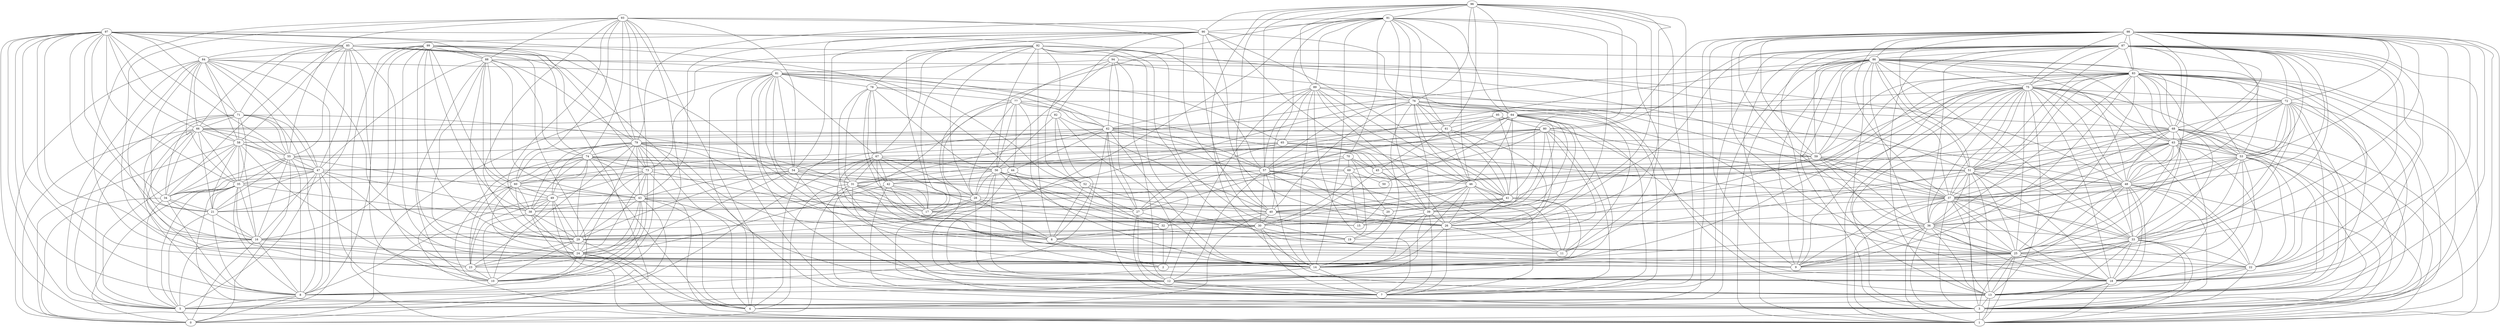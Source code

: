digraph "sensornet-topology" {
label = "";
rankdir="BT";"0"->"5" [arrowhead = "both"] 
"0"->"8" [arrowhead = "both"] 
"0"->"16" [arrowhead = "both"] 
"0"->"31" [arrowhead = "both"] 
"0"->"34" [arrowhead = "both"] 
"0"->"35" [arrowhead = "both"] 
"0"->"55" [arrowhead = "both"] 
"0"->"58" [arrowhead = "both"] 
"0"->"66" [arrowhead = "both"] 
"0"->"81" [arrowhead = "both"] 
"0"->"83" [arrowhead = "both"] 
"0"->"84" [arrowhead = "both"] 
"0"->"85" [arrowhead = "both"] 
"1"->"3" [arrowhead = "both"] 
"1"->"13" [arrowhead = "both"] 
"1"->"18" [arrowhead = "both"] 
"1"->"24" [arrowhead = "both"] 
"1"->"25" [arrowhead = "both"] 
"1"->"33" [arrowhead = "both"] 
"1"->"36" [arrowhead = "both"] 
"1"->"37" [arrowhead = "both"] 
"1"->"48" [arrowhead = "both"] 
"1"->"49" [arrowhead = "both"] 
"1"->"53" [arrowhead = "both"] 
"1"->"63" [arrowhead = "both"] 
"1"->"68" [arrowhead = "both"] 
"1"->"73" [arrowhead = "both"] 
"1"->"75" [arrowhead = "both"] 
"1"->"83" [arrowhead = "both"] 
"1"->"86" [arrowhead = "both"] 
"1"->"87" [arrowhead = "both"] 
"1"->"97" [arrowhead = "both"] 
"1"->"98" [arrowhead = "both"] 
"1"->"99" [arrowhead = "both"] 
"2"->"6" [arrowhead = "both"] 
"2"->"25" [arrowhead = "both"] 
"2"->"32" [arrowhead = "both"] 
"2"->"33" [arrowhead = "both"] 
"2"->"56" [arrowhead = "both"] 
"2"->"67" [arrowhead = "both"] 
"2"->"82" [arrowhead = "both"] 
"3"->"12" [arrowhead = "both"] 
"3"->"13" [arrowhead = "both"] 
"3"->"18" [arrowhead = "both"] 
"3"->"22" [arrowhead = "both"] 
"3"->"25" [arrowhead = "both"] 
"3"->"33" [arrowhead = "both"] 
"3"->"35" [arrowhead = "both"] 
"3"->"36" [arrowhead = "both"] 
"3"->"37" [arrowhead = "both"] 
"3"->"48" [arrowhead = "both"] 
"3"->"51" [arrowhead = "both"] 
"3"->"60" [arrowhead = "both"] 
"3"->"63" [arrowhead = "both"] 
"3"->"68" [arrowhead = "both"] 
"3"->"72" [arrowhead = "both"] 
"3"->"75" [arrowhead = "both"] 
"3"->"83" [arrowhead = "both"] 
"3"->"85" [arrowhead = "both"] 
"3"->"86" [arrowhead = "both"] 
"3"->"87" [arrowhead = "both"] 
"3"->"97" [arrowhead = "both"] 
"3"->"98" [arrowhead = "both"] 
"4"->"13" [arrowhead = "both"] 
"4"->"24" [arrowhead = "both"] 
"4"->"29" [arrowhead = "both"] 
"4"->"31" [arrowhead = "both"] 
"4"->"40" [arrowhead = "both"] 
"4"->"43" [arrowhead = "both"] 
"4"->"72" [arrowhead = "both"] 
"4"->"74" [arrowhead = "both"] 
"4"->"79" [arrowhead = "both"] 
"4"->"81" [arrowhead = "both"] 
"4"->"90" [arrowhead = "both"] 
"4"->"93" [arrowhead = "both"] 
"5"->"8" [arrowhead = "both"] 
"5"->"16" [arrowhead = "both"] 
"5"->"21" [arrowhead = "both"] 
"5"->"34" [arrowhead = "both"] 
"5"->"35" [arrowhead = "both"] 
"5"->"43" [arrowhead = "both"] 
"5"->"47" [arrowhead = "both"] 
"5"->"58" [arrowhead = "both"] 
"5"->"66" [arrowhead = "both"] 
"5"->"67" [arrowhead = "both"] 
"5"->"71" [arrowhead = "both"] 
"5"->"84" [arrowhead = "both"] 
"5"->"85" [arrowhead = "both"] 
"5"->"86" [arrowhead = "both"] 
"5"->"97" [arrowhead = "both"] 
"5"->"98" [arrowhead = "both"] 
"6"->"17" [arrowhead = "both"] 
"6"->"28" [arrowhead = "both"] 
"6"->"30" [arrowhead = "both"] 
"6"->"32" [arrowhead = "both"] 
"6"->"42" [arrowhead = "both"] 
"6"->"52" [arrowhead = "both"] 
"6"->"63" [arrowhead = "both"] 
"6"->"67" [arrowhead = "both"] 
"6"->"78" [arrowhead = "both"] 
"6"->"81" [arrowhead = "both"] 
"6"->"82" [arrowhead = "both"] 
"6"->"92" [arrowhead = "both"] 
"7"->"12" [arrowhead = "both"] 
"7"->"14" [arrowhead = "both"] 
"7"->"26" [arrowhead = "both"] 
"7"->"27" [arrowhead = "both"] 
"7"->"30" [arrowhead = "both"] 
"7"->"31" [arrowhead = "both"] 
"7"->"39" [arrowhead = "both"] 
"7"->"42" [arrowhead = "both"] 
"7"->"46" [arrowhead = "both"] 
"7"->"62" [arrowhead = "both"] 
"7"->"64" [arrowhead = "both"] 
"7"->"76" [arrowhead = "both"] 
"7"->"77" [arrowhead = "both"] 
"7"->"80" [arrowhead = "both"] 
"7"->"81" [arrowhead = "both"] 
"7"->"87" [arrowhead = "both"] 
"7"->"89" [arrowhead = "both"] 
"7"->"96" [arrowhead = "both"] 
"8"->"12" [arrowhead = "both"] 
"8"->"16" [arrowhead = "both"] 
"8"->"21" [arrowhead = "both"] 
"8"->"33" [arrowhead = "both"] 
"8"->"34" [arrowhead = "both"] 
"8"->"35" [arrowhead = "both"] 
"8"->"47" [arrowhead = "both"] 
"8"->"49" [arrowhead = "both"] 
"8"->"55" [arrowhead = "both"] 
"8"->"62" [arrowhead = "both"] 
"8"->"66" [arrowhead = "both"] 
"8"->"71" [arrowhead = "both"] 
"8"->"84" [arrowhead = "both"] 
"8"->"85" [arrowhead = "both"] 
"8"->"97" [arrowhead = "both"] 
"9"->"16" [arrowhead = "both"] 
"9"->"25" [arrowhead = "both"] 
"9"->"33" [arrowhead = "both"] 
"9"->"35" [arrowhead = "both"] 
"9"->"36" [arrowhead = "both"] 
"9"->"37" [arrowhead = "both"] 
"9"->"47" [arrowhead = "both"] 
"9"->"48" [arrowhead = "both"] 
"9"->"66" [arrowhead = "both"] 
"9"->"67" [arrowhead = "both"] 
"9"->"75" [arrowhead = "both"] 
"9"->"83" [arrowhead = "both"] 
"9"->"86" [arrowhead = "both"] 
"9"->"87" [arrowhead = "both"] 
"9"->"97" [arrowhead = "both"] 
"9"->"98" [arrowhead = "both"] 
"10"->"23" [arrowhead = "both"] 
"10"->"24" [arrowhead = "both"] 
"10"->"29" [arrowhead = "both"] 
"10"->"38" [arrowhead = "both"] 
"10"->"43" [arrowhead = "both"] 
"10"->"47" [arrowhead = "both"] 
"10"->"49" [arrowhead = "both"] 
"10"->"73" [arrowhead = "both"] 
"10"->"74" [arrowhead = "both"] 
"10"->"79" [arrowhead = "both"] 
"10"->"88" [arrowhead = "both"] 
"10"->"93" [arrowhead = "both"] 
"10"->"99" [arrowhead = "both"] 
"11"->"26" [arrowhead = "both"] 
"11"->"29" [arrowhead = "both"] 
"11"->"41" [arrowhead = "both"] 
"11"->"45" [arrowhead = "both"] 
"11"->"46" [arrowhead = "both"] 
"11"->"76" [arrowhead = "both"] 
"11"->"84" [arrowhead = "both"] 
"11"->"91" [arrowhead = "both"] 
"11"->"96" [arrowhead = "both"] 
"12"->"14" [arrowhead = "both"] 
"12"->"27" [arrowhead = "both"] 
"12"->"31" [arrowhead = "both"] 
"12"->"39" [arrowhead = "both"] 
"12"->"44" [arrowhead = "both"] 
"12"->"53" [arrowhead = "both"] 
"12"->"57" [arrowhead = "both"] 
"12"->"58" [arrowhead = "both"] 
"12"->"64" [arrowhead = "both"] 
"12"->"77" [arrowhead = "both"] 
"12"->"81" [arrowhead = "both"] 
"12"->"89" [arrowhead = "both"] 
"12"->"94" [arrowhead = "both"] 
"13"->"18" [arrowhead = "both"] 
"13"->"22" [arrowhead = "both"] 
"13"->"25" [arrowhead = "both"] 
"13"->"30" [arrowhead = "both"] 
"13"->"33" [arrowhead = "both"] 
"13"->"36" [arrowhead = "both"] 
"13"->"37" [arrowhead = "both"] 
"13"->"43" [arrowhead = "both"] 
"13"->"48" [arrowhead = "both"] 
"13"->"51" [arrowhead = "both"] 
"13"->"53" [arrowhead = "both"] 
"13"->"54" [arrowhead = "both"] 
"13"->"68" [arrowhead = "both"] 
"13"->"72" [arrowhead = "both"] 
"13"->"75" [arrowhead = "both"] 
"13"->"76" [arrowhead = "both"] 
"13"->"83" [arrowhead = "both"] 
"13"->"86" [arrowhead = "both"] 
"13"->"87" [arrowhead = "both"] 
"13"->"98" [arrowhead = "both"] 
"14"->"25" [arrowhead = "both"] 
"14"->"26" [arrowhead = "both"] 
"14"->"27" [arrowhead = "both"] 
"14"->"31" [arrowhead = "both"] 
"14"->"39" [arrowhead = "both"] 
"14"->"41" [arrowhead = "both"] 
"14"->"46" [arrowhead = "both"] 
"14"->"57" [arrowhead = "both"] 
"14"->"62" [arrowhead = "both"] 
"14"->"75" [arrowhead = "both"] 
"14"->"76" [arrowhead = "both"] 
"14"->"77" [arrowhead = "both"] 
"14"->"89" [arrowhead = "both"] 
"14"->"91" [arrowhead = "both"] 
"14"->"96" [arrowhead = "both"] 
"14"->"99" [arrowhead = "both"] 
"15"->"31" [arrowhead = "both"] 
"15"->"39" [arrowhead = "both"] 
"15"->"45" [arrowhead = "both"] 
"15"->"69" [arrowhead = "both"] 
"15"->"81" [arrowhead = "both"] 
"15"->"90" [arrowhead = "both"] 
"15"->"95" [arrowhead = "both"] 
"16"->"21" [arrowhead = "both"] 
"16"->"28" [arrowhead = "both"] 
"16"->"30" [arrowhead = "both"] 
"16"->"34" [arrowhead = "both"] 
"16"->"35" [arrowhead = "both"] 
"16"->"47" [arrowhead = "both"] 
"16"->"55" [arrowhead = "both"] 
"16"->"58" [arrowhead = "both"] 
"16"->"59" [arrowhead = "both"] 
"16"->"71" [arrowhead = "both"] 
"16"->"84" [arrowhead = "both"] 
"16"->"85" [arrowhead = "both"] 
"16"->"97" [arrowhead = "both"] 
"17"->"28" [arrowhead = "both"] 
"17"->"31" [arrowhead = "both"] 
"17"->"42" [arrowhead = "both"] 
"17"->"56" [arrowhead = "both"] 
"17"->"78" [arrowhead = "both"] 
"17"->"81" [arrowhead = "both"] 
"17"->"83" [arrowhead = "both"] 
"17"->"85" [arrowhead = "both"] 
"17"->"90" [arrowhead = "both"] 
"17"->"92" [arrowhead = "both"] 
"18"->"22" [arrowhead = "both"] 
"18"->"25" [arrowhead = "both"] 
"18"->"28" [arrowhead = "both"] 
"18"->"33" [arrowhead = "both"] 
"18"->"36" [arrowhead = "both"] 
"18"->"37" [arrowhead = "both"] 
"18"->"38" [arrowhead = "both"] 
"18"->"48" [arrowhead = "both"] 
"18"->"51" [arrowhead = "both"] 
"18"->"53" [arrowhead = "both"] 
"18"->"56" [arrowhead = "both"] 
"18"->"63" [arrowhead = "both"] 
"18"->"72" [arrowhead = "both"] 
"18"->"75" [arrowhead = "both"] 
"18"->"83" [arrowhead = "both"] 
"18"->"86" [arrowhead = "both"] 
"18"->"87" [arrowhead = "both"] 
"18"->"95" [arrowhead = "both"] 
"18"->"98" [arrowhead = "both"] 
"19"->"20" [arrowhead = "both"] 
"19"->"30" [arrowhead = "both"] 
"19"->"44" [arrowhead = "both"] 
"19"->"70" [arrowhead = "both"] 
"19"->"80" [arrowhead = "both"] 
"19"->"92" [arrowhead = "both"] 
"20"->"41" [arrowhead = "both"] 
"20"->"57" [arrowhead = "both"] 
"20"->"64" [arrowhead = "both"] 
"20"->"69" [arrowhead = "both"] 
"21"->"34" [arrowhead = "both"] 
"21"->"35" [arrowhead = "both"] 
"21"->"47" [arrowhead = "both"] 
"21"->"55" [arrowhead = "both"] 
"21"->"58" [arrowhead = "both"] 
"21"->"66" [arrowhead = "both"] 
"21"->"83" [arrowhead = "both"] 
"21"->"84" [arrowhead = "both"] 
"21"->"85" [arrowhead = "both"] 
"21"->"91" [arrowhead = "both"] 
"21"->"97" [arrowhead = "both"] 
"22"->"25" [arrowhead = "both"] 
"22"->"33" [arrowhead = "both"] 
"22"->"37" [arrowhead = "both"] 
"22"->"48" [arrowhead = "both"] 
"22"->"53" [arrowhead = "both"] 
"22"->"63" [arrowhead = "both"] 
"22"->"68" [arrowhead = "both"] 
"22"->"75" [arrowhead = "both"] 
"22"->"83" [arrowhead = "both"] 
"22"->"87" [arrowhead = "both"] 
"22"->"92" [arrowhead = "both"] 
"22"->"98" [arrowhead = "both"] 
"23"->"24" [arrowhead = "both"] 
"23"->"29" [arrowhead = "both"] 
"23"->"36" [arrowhead = "both"] 
"23"->"43" [arrowhead = "both"] 
"23"->"49" [arrowhead = "both"] 
"23"->"60" [arrowhead = "both"] 
"23"->"74" [arrowhead = "both"] 
"23"->"79" [arrowhead = "both"] 
"23"->"93" [arrowhead = "both"] 
"23"->"97" [arrowhead = "both"] 
"23"->"99" [arrowhead = "both"] 
"24"->"29" [arrowhead = "both"] 
"24"->"38" [arrowhead = "both"] 
"24"->"42" [arrowhead = "both"] 
"24"->"43" [arrowhead = "both"] 
"24"->"49" [arrowhead = "both"] 
"24"->"51" [arrowhead = "both"] 
"24"->"54" [arrowhead = "both"] 
"24"->"60" [arrowhead = "both"] 
"24"->"73" [arrowhead = "both"] 
"24"->"79" [arrowhead = "both"] 
"24"->"88" [arrowhead = "both"] 
"24"->"93" [arrowhead = "both"] 
"24"->"99" [arrowhead = "both"] 
"25"->"33" [arrowhead = "both"] 
"25"->"36" [arrowhead = "both"] 
"25"->"37" [arrowhead = "both"] 
"25"->"48" [arrowhead = "both"] 
"25"->"51" [arrowhead = "both"] 
"25"->"52" [arrowhead = "both"] 
"25"->"53" [arrowhead = "both"] 
"25"->"59" [arrowhead = "both"] 
"25"->"63" [arrowhead = "both"] 
"25"->"64" [arrowhead = "both"] 
"25"->"68" [arrowhead = "both"] 
"25"->"72" [arrowhead = "both"] 
"25"->"75" [arrowhead = "both"] 
"25"->"79" [arrowhead = "both"] 
"25"->"83" [arrowhead = "both"] 
"25"->"86" [arrowhead = "both"] 
"25"->"87" [arrowhead = "both"] 
"25"->"98" [arrowhead = "both"] 
"26"->"35" [arrowhead = "both"] 
"26"->"39" [arrowhead = "both"] 
"26"->"40" [arrowhead = "both"] 
"26"->"41" [arrowhead = "both"] 
"26"->"46" [arrowhead = "both"] 
"26"->"57" [arrowhead = "both"] 
"26"->"61" [arrowhead = "both"] 
"26"->"64" [arrowhead = "both"] 
"26"->"67" [arrowhead = "both"] 
"26"->"89" [arrowhead = "both"] 
"26"->"90" [arrowhead = "both"] 
"26"->"91" [arrowhead = "both"] 
"26"->"96" [arrowhead = "both"] 
"27"->"28" [arrowhead = "both"] 
"27"->"44" [arrowhead = "both"] 
"27"->"56" [arrowhead = "both"] 
"27"->"57" [arrowhead = "both"] 
"27"->"62" [arrowhead = "both"] 
"27"->"64" [arrowhead = "both"] 
"27"->"65" [arrowhead = "both"] 
"27"->"94" [arrowhead = "both"] 
"28"->"31" [arrowhead = "both"] 
"28"->"42" [arrowhead = "both"] 
"28"->"56" [arrowhead = "both"] 
"28"->"67" [arrowhead = "both"] 
"28"->"68" [arrowhead = "both"] 
"28"->"77" [arrowhead = "both"] 
"28"->"92" [arrowhead = "both"] 
"28"->"94" [arrowhead = "both"] 
"29"->"30" [arrowhead = "both"] 
"29"->"38" [arrowhead = "both"] 
"29"->"43" [arrowhead = "both"] 
"29"->"49" [arrowhead = "both"] 
"29"->"54" [arrowhead = "both"] 
"29"->"60" [arrowhead = "both"] 
"29"->"73" [arrowhead = "both"] 
"29"->"74" [arrowhead = "both"] 
"29"->"80" [arrowhead = "both"] 
"29"->"88" [arrowhead = "both"] 
"29"->"91" [arrowhead = "both"] 
"29"->"93" [arrowhead = "both"] 
"29"->"99" [arrowhead = "both"] 
"30"->"37" [arrowhead = "both"] 
"30"->"40" [arrowhead = "both"] 
"30"->"45" [arrowhead = "both"] 
"30"->"56" [arrowhead = "both"] 
"30"->"57" [arrowhead = "both"] 
"30"->"69" [arrowhead = "both"] 
"30"->"79" [arrowhead = "both"] 
"30"->"87" [arrowhead = "both"] 
"31"->"44" [arrowhead = "both"] 
"31"->"54" [arrowhead = "both"] 
"31"->"62" [arrowhead = "both"] 
"31"->"65" [arrowhead = "both"] 
"31"->"67" [arrowhead = "both"] 
"31"->"71" [arrowhead = "both"] 
"31"->"78" [arrowhead = "both"] 
"32"->"40" [arrowhead = "both"] 
"32"->"46" [arrowhead = "both"] 
"32"->"52" [arrowhead = "both"] 
"32"->"56" [arrowhead = "both"] 
"32"->"92" [arrowhead = "both"] 
"33"->"36" [arrowhead = "both"] 
"33"->"37" [arrowhead = "both"] 
"33"->"48" [arrowhead = "both"] 
"33"->"51" [arrowhead = "both"] 
"33"->"53" [arrowhead = "both"] 
"33"->"59" [arrowhead = "both"] 
"33"->"63" [arrowhead = "both"] 
"33"->"68" [arrowhead = "both"] 
"33"->"72" [arrowhead = "both"] 
"33"->"75" [arrowhead = "both"] 
"33"->"86" [arrowhead = "both"] 
"33"->"87" [arrowhead = "both"] 
"33"->"98" [arrowhead = "both"] 
"34"->"35" [arrowhead = "both"] 
"34"->"47" [arrowhead = "both"] 
"34"->"55" [arrowhead = "both"] 
"34"->"56" [arrowhead = "both"] 
"34"->"58" [arrowhead = "both"] 
"34"->"66" [arrowhead = "both"] 
"34"->"71" [arrowhead = "both"] 
"34"->"85" [arrowhead = "both"] 
"34"->"97" [arrowhead = "both"] 
"35"->"47" [arrowhead = "both"] 
"35"->"55" [arrowhead = "both"] 
"35"->"58" [arrowhead = "both"] 
"35"->"66" [arrowhead = "both"] 
"35"->"69" [arrowhead = "both"] 
"35"->"71" [arrowhead = "both"] 
"35"->"84" [arrowhead = "both"] 
"35"->"97" [arrowhead = "both"] 
"36"->"37" [arrowhead = "both"] 
"36"->"40" [arrowhead = "both"] 
"36"->"48" [arrowhead = "both"] 
"36"->"51" [arrowhead = "both"] 
"36"->"53" [arrowhead = "both"] 
"36"->"59" [arrowhead = "both"] 
"36"->"63" [arrowhead = "both"] 
"36"->"68" [arrowhead = "both"] 
"36"->"73" [arrowhead = "both"] 
"36"->"75" [arrowhead = "both"] 
"36"->"83" [arrowhead = "both"] 
"36"->"87" [arrowhead = "both"] 
"36"->"98" [arrowhead = "both"] 
"37"->"48" [arrowhead = "both"] 
"37"->"51" [arrowhead = "both"] 
"37"->"53" [arrowhead = "both"] 
"37"->"59" [arrowhead = "both"] 
"37"->"63" [arrowhead = "both"] 
"37"->"68" [arrowhead = "both"] 
"37"->"72" [arrowhead = "both"] 
"37"->"74" [arrowhead = "both"] 
"37"->"75" [arrowhead = "both"] 
"37"->"79" [arrowhead = "both"] 
"37"->"80" [arrowhead = "both"] 
"37"->"83" [arrowhead = "both"] 
"37"->"86" [arrowhead = "both"] 
"37"->"94" [arrowhead = "both"] 
"37"->"98" [arrowhead = "both"] 
"38"->"43" [arrowhead = "both"] 
"38"->"47" [arrowhead = "both"] 
"38"->"49" [arrowhead = "both"] 
"38"->"60" [arrowhead = "both"] 
"38"->"70" [arrowhead = "both"] 
"38"->"74" [arrowhead = "both"] 
"38"->"76" [arrowhead = "both"] 
"38"->"79" [arrowhead = "both"] 
"38"->"93" [arrowhead = "both"] 
"38"->"99" [arrowhead = "both"] 
"39"->"41" [arrowhead = "both"] 
"39"->"46" [arrowhead = "both"] 
"39"->"57" [arrowhead = "both"] 
"39"->"62" [arrowhead = "both"] 
"39"->"63" [arrowhead = "both"] 
"39"->"64" [arrowhead = "both"] 
"39"->"65" [arrowhead = "both"] 
"39"->"76" [arrowhead = "both"] 
"39"->"91" [arrowhead = "both"] 
"39"->"96" [arrowhead = "both"] 
"40"->"41" [arrowhead = "both"] 
"40"->"43" [arrowhead = "both"] 
"40"->"46" [arrowhead = "both"] 
"40"->"54" [arrowhead = "both"] 
"40"->"76" [arrowhead = "both"] 
"40"->"80" [arrowhead = "both"] 
"40"->"82" [arrowhead = "both"] 
"40"->"91" [arrowhead = "both"] 
"40"->"93" [arrowhead = "both"] 
"40"->"96" [arrowhead = "both"] 
"41"->"46" [arrowhead = "both"] 
"41"->"48" [arrowhead = "both"] 
"41"->"61" [arrowhead = "both"] 
"41"->"64" [arrowhead = "both"] 
"41"->"70" [arrowhead = "both"] 
"41"->"76" [arrowhead = "both"] 
"41"->"89" [arrowhead = "both"] 
"41"->"90" [arrowhead = "both"] 
"41"->"96" [arrowhead = "both"] 
"42"->"56" [arrowhead = "both"] 
"42"->"57" [arrowhead = "both"] 
"42"->"67" [arrowhead = "both"] 
"42"->"78" [arrowhead = "both"] 
"43"->"54" [arrowhead = "both"] 
"43"->"55" [arrowhead = "both"] 
"43"->"60" [arrowhead = "both"] 
"43"->"73" [arrowhead = "both"] 
"43"->"74" [arrowhead = "both"] 
"43"->"79" [arrowhead = "both"] 
"43"->"83" [arrowhead = "both"] 
"43"->"88" [arrowhead = "both"] 
"43"->"90" [arrowhead = "both"] 
"44"->"62" [arrowhead = "both"] 
"44"->"77" [arrowhead = "both"] 
"44"->"81" [arrowhead = "both"] 
"45"->"61" [arrowhead = "both"] 
"45"->"65" [arrowhead = "both"] 
"45"->"70" [arrowhead = "both"] 
"45"->"80" [arrowhead = "both"] 
"45"->"81" [arrowhead = "both"] 
"46"->"57" [arrowhead = "both"] 
"46"->"61" [arrowhead = "both"] 
"46"->"64" [arrowhead = "both"] 
"46"->"76" [arrowhead = "both"] 
"46"->"89" [arrowhead = "both"] 
"46"->"90" [arrowhead = "both"] 
"46"->"91" [arrowhead = "both"] 
"47"->"55" [arrowhead = "both"] 
"47"->"58" [arrowhead = "both"] 
"47"->"59" [arrowhead = "both"] 
"47"->"66" [arrowhead = "both"] 
"47"->"70" [arrowhead = "both"] 
"47"->"71" [arrowhead = "both"] 
"47"->"84" [arrowhead = "both"] 
"47"->"85" [arrowhead = "both"] 
"47"->"88" [arrowhead = "both"] 
"48"->"51" [arrowhead = "both"] 
"48"->"53" [arrowhead = "both"] 
"48"->"59" [arrowhead = "both"] 
"48"->"63" [arrowhead = "both"] 
"48"->"68" [arrowhead = "both"] 
"48"->"72" [arrowhead = "both"] 
"48"->"75" [arrowhead = "both"] 
"48"->"76" [arrowhead = "both"] 
"48"->"83" [arrowhead = "both"] 
"48"->"86" [arrowhead = "both"] 
"48"->"87" [arrowhead = "both"] 
"48"->"94" [arrowhead = "both"] 
"49"->"51" [arrowhead = "both"] 
"49"->"60" [arrowhead = "both"] 
"49"->"73" [arrowhead = "both"] 
"49"->"74" [arrowhead = "both"] 
"49"->"79" [arrowhead = "both"] 
"49"->"88" [arrowhead = "both"] 
"50"->"64" [arrowhead = "both"] 
"50"->"69" [arrowhead = "both"] 
"51"->"53" [arrowhead = "both"] 
"51"->"55" [arrowhead = "both"] 
"51"->"63" [arrowhead = "both"] 
"51"->"68" [arrowhead = "both"] 
"51"->"74" [arrowhead = "both"] 
"51"->"75" [arrowhead = "both"] 
"51"->"83" [arrowhead = "both"] 
"51"->"86" [arrowhead = "both"] 
"51"->"87" [arrowhead = "both"] 
"51"->"98" [arrowhead = "both"] 
"51"->"99" [arrowhead = "both"] 
"52"->"56" [arrowhead = "both"] 
"52"->"75" [arrowhead = "both"] 
"52"->"82" [arrowhead = "both"] 
"52"->"92" [arrowhead = "both"] 
"52"->"97" [arrowhead = "both"] 
"53"->"62" [arrowhead = "both"] 
"53"->"63" [arrowhead = "both"] 
"53"->"68" [arrowhead = "both"] 
"53"->"72" [arrowhead = "both"] 
"53"->"75" [arrowhead = "both"] 
"53"->"83" [arrowhead = "both"] 
"53"->"86" [arrowhead = "both"] 
"53"->"87" [arrowhead = "both"] 
"53"->"98" [arrowhead = "both"] 
"54"->"62" [arrowhead = "both"] 
"54"->"63" [arrowhead = "both"] 
"54"->"74" [arrowhead = "both"] 
"54"->"79" [arrowhead = "both"] 
"54"->"81" [arrowhead = "both"] 
"54"->"90" [arrowhead = "both"] 
"54"->"93" [arrowhead = "both"] 
"55"->"58" [arrowhead = "both"] 
"55"->"66" [arrowhead = "both"] 
"55"->"71" [arrowhead = "both"] 
"55"->"84" [arrowhead = "both"] 
"55"->"85" [arrowhead = "both"] 
"55"->"86" [arrowhead = "both"] 
"55"->"93" [arrowhead = "both"] 
"55"->"97" [arrowhead = "both"] 
"56"->"67" [arrowhead = "both"] 
"56"->"77" [arrowhead = "both"] 
"56"->"78" [arrowhead = "both"] 
"56"->"80" [arrowhead = "both"] 
"56"->"82" [arrowhead = "both"] 
"56"->"92" [arrowhead = "both"] 
"57"->"62" [arrowhead = "both"] 
"57"->"64" [arrowhead = "both"] 
"57"->"76" [arrowhead = "both"] 
"57"->"77" [arrowhead = "both"] 
"57"->"80" [arrowhead = "both"] 
"57"->"89" [arrowhead = "both"] 
"57"->"92" [arrowhead = "both"] 
"57"->"96" [arrowhead = "both"] 
"58"->"61" [arrowhead = "both"] 
"58"->"62" [arrowhead = "both"] 
"58"->"66" [arrowhead = "both"] 
"58"->"71" [arrowhead = "both"] 
"58"->"84" [arrowhead = "both"] 
"58"->"85" [arrowhead = "both"] 
"58"->"97" [arrowhead = "both"] 
"59"->"65" [arrowhead = "both"] 
"59"->"66" [arrowhead = "both"] 
"59"->"75" [arrowhead = "both"] 
"59"->"83" [arrowhead = "both"] 
"59"->"86" [arrowhead = "both"] 
"59"->"87" [arrowhead = "both"] 
"59"->"97" [arrowhead = "both"] 
"59"->"98" [arrowhead = "both"] 
"60"->"65" [arrowhead = "both"] 
"60"->"73" [arrowhead = "both"] 
"60"->"74" [arrowhead = "both"] 
"60"->"79" [arrowhead = "both"] 
"60"->"88" [arrowhead = "both"] 
"60"->"93" [arrowhead = "both"] 
"60"->"99" [arrowhead = "both"] 
"61"->"76" [arrowhead = "both"] 
"61"->"91" [arrowhead = "both"] 
"61"->"95" [arrowhead = "both"] 
"61"->"96" [arrowhead = "both"] 
"62"->"64" [arrowhead = "both"] 
"62"->"72" [arrowhead = "both"] 
"62"->"77" [arrowhead = "both"] 
"62"->"81" [arrowhead = "both"] 
"62"->"88" [arrowhead = "both"] 
"62"->"89" [arrowhead = "both"] 
"62"->"94" [arrowhead = "both"] 
"63"->"68" [arrowhead = "both"] 
"63"->"72" [arrowhead = "both"] 
"63"->"75" [arrowhead = "both"] 
"63"->"83" [arrowhead = "both"] 
"63"->"86" [arrowhead = "both"] 
"63"->"87" [arrowhead = "both"] 
"63"->"98" [arrowhead = "both"] 
"64"->"72" [arrowhead = "both"] 
"64"->"75" [arrowhead = "both"] 
"64"->"76" [arrowhead = "both"] 
"64"->"77" [arrowhead = "both"] 
"64"->"89" [arrowhead = "both"] 
"64"->"91" [arrowhead = "both"] 
"64"->"96" [arrowhead = "both"] 
"65"->"81" [arrowhead = "both"] 
"65"->"89" [arrowhead = "both"] 
"65"->"95" [arrowhead = "both"] 
"66"->"71" [arrowhead = "both"] 
"66"->"82" [arrowhead = "both"] 
"66"->"84" [arrowhead = "both"] 
"66"->"85" [arrowhead = "both"] 
"66"->"97" [arrowhead = "both"] 
"67"->"68" [arrowhead = "both"] 
"67"->"78" [arrowhead = "both"] 
"67"->"81" [arrowhead = "both"] 
"67"->"92" [arrowhead = "both"] 
"68"->"72" [arrowhead = "both"] 
"68"->"75" [arrowhead = "both"] 
"68"->"78" [arrowhead = "both"] 
"68"->"83" [arrowhead = "both"] 
"68"->"86" [arrowhead = "both"] 
"68"->"87" [arrowhead = "both"] 
"68"->"98" [arrowhead = "both"] 
"69"->"70" [arrowhead = "both"] 
"69"->"74" [arrowhead = "both"] 
"69"->"80" [arrowhead = "both"] 
"70"->"91" [arrowhead = "both"] 
"71"->"84" [arrowhead = "both"] 
"71"->"85" [arrowhead = "both"] 
"71"->"97" [arrowhead = "both"] 
"72"->"75" [arrowhead = "both"] 
"72"->"83" [arrowhead = "both"] 
"72"->"87" [arrowhead = "both"] 
"72"->"98" [arrowhead = "both"] 
"73"->"74" [arrowhead = "both"] 
"73"->"79" [arrowhead = "both"] 
"73"->"86" [arrowhead = "both"] 
"73"->"92" [arrowhead = "both"] 
"73"->"93" [arrowhead = "both"] 
"73"->"99" [arrowhead = "both"] 
"74"->"79" [arrowhead = "both"] 
"74"->"88" [arrowhead = "both"] 
"74"->"93" [arrowhead = "both"] 
"74"->"99" [arrowhead = "both"] 
"75"->"83" [arrowhead = "both"] 
"75"->"86" [arrowhead = "both"] 
"75"->"87" [arrowhead = "both"] 
"75"->"98" [arrowhead = "both"] 
"76"->"89" [arrowhead = "both"] 
"76"->"90" [arrowhead = "both"] 
"76"->"91" [arrowhead = "both"] 
"76"->"96" [arrowhead = "both"] 
"77"->"78" [arrowhead = "both"] 
"77"->"94" [arrowhead = "both"] 
"78"->"81" [arrowhead = "both"] 
"78"->"92" [arrowhead = "both"] 
"79"->"80" [arrowhead = "both"] 
"79"->"88" [arrowhead = "both"] 
"79"->"91" [arrowhead = "both"] 
"79"->"93" [arrowhead = "both"] 
"79"->"99" [arrowhead = "both"] 
"80"->"87" [arrowhead = "both"] 
"80"->"95" [arrowhead = "both"] 
"80"->"98" [arrowhead = "both"] 
"81"->"84" [arrowhead = "both"] 
"81"->"94" [arrowhead = "both"] 
"82"->"90" [arrowhead = "both"] 
"83"->"86" [arrowhead = "both"] 
"83"->"87" [arrowhead = "both"] 
"83"->"88" [arrowhead = "both"] 
"83"->"98" [arrowhead = "both"] 
"84"->"85" [arrowhead = "both"] 
"84"->"97" [arrowhead = "both"] 
"84"->"99" [arrowhead = "both"] 
"85"->"90" [arrowhead = "both"] 
"85"->"97" [arrowhead = "both"] 
"86"->"87" [arrowhead = "both"] 
"86"->"92" [arrowhead = "both"] 
"86"->"98" [arrowhead = "both"] 
"87"->"98" [arrowhead = "both"] 
"88"->"93" [arrowhead = "both"] 
"88"->"97" [arrowhead = "both"] 
"88"->"99" [arrowhead = "both"] 
"89"->"91" [arrowhead = "both"] 
"89"->"96" [arrowhead = "both"] 
"90"->"91" [arrowhead = "both"] 
"90"->"93" [arrowhead = "both"] 
"90"->"96" [arrowhead = "both"] 
"91"->"96" [arrowhead = "both"] 
}